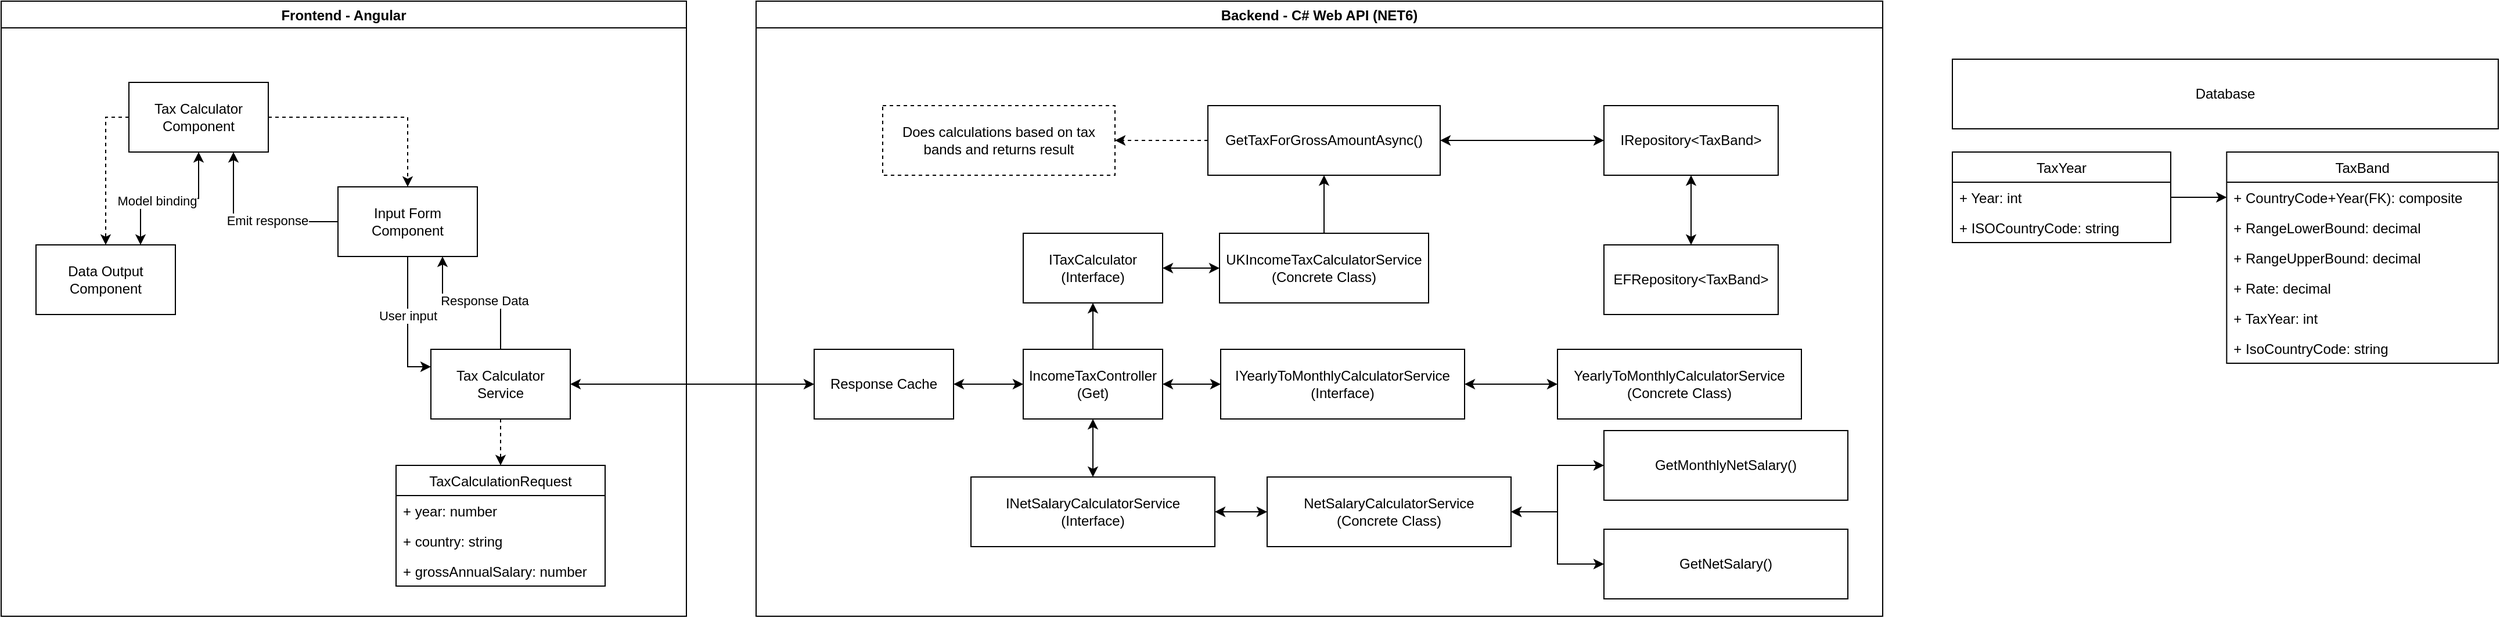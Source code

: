 <mxfile version="20.2.3" type="device"><diagram id="K4z5mJNaWpILGa3ro4GA" name="Page-1"><mxGraphModel dx="1808" dy="520" grid="1" gridSize="10" guides="1" tooltips="1" connect="1" arrows="1" fold="1" page="1" pageScale="1" pageWidth="827" pageHeight="1169" math="0" shadow="0"><root><mxCell id="0"/><mxCell id="1" parent="0"/><mxCell id="ap4IKsisIt1575afxqU_-61" value="Frontend - Angular" style="swimlane;" parent="1" vertex="1"><mxGeometry x="-90" y="70" width="590" height="530" as="geometry"><mxRectangle x="40" y="120" width="130" height="23" as="alternateBounds"/></mxGeometry></mxCell><mxCell id="xI_J_QUziITILxbERII8-16" style="edgeStyle=orthogonalEdgeStyle;rounded=0;orthogonalLoop=1;jettySize=auto;html=1;entryX=0.75;entryY=1;entryDx=0;entryDy=0;startArrow=none;startFill=0;" edge="1" parent="ap4IKsisIt1575afxqU_-61" source="ap4IKsisIt1575afxqU_-3" target="xI_J_QUziITILxbERII8-1"><mxGeometry relative="1" as="geometry"/></mxCell><mxCell id="xI_J_QUziITILxbERII8-17" value="Response Data" style="edgeLabel;html=1;align=center;verticalAlign=middle;resizable=0;points=[];" vertex="1" connectable="0" parent="xI_J_QUziITILxbERII8-16"><mxGeometry x="-0.164" y="-2" relative="1" as="geometry"><mxPoint as="offset"/></mxGeometry></mxCell><mxCell id="ap4IKsisIt1575afxqU_-3" value="Tax Calculator&lt;br&gt;Service" style="rounded=0;whiteSpace=wrap;html=1;" parent="ap4IKsisIt1575afxqU_-61" vertex="1"><mxGeometry x="370" y="300" width="120" height="60" as="geometry"/></mxCell><mxCell id="xI_J_QUziITILxbERII8-4" style="edgeStyle=orthogonalEdgeStyle;rounded=0;orthogonalLoop=1;jettySize=auto;html=1;entryX=0.5;entryY=0;entryDx=0;entryDy=0;dashed=1;" edge="1" parent="ap4IKsisIt1575afxqU_-61" source="ap4IKsisIt1575afxqU_-2" target="xI_J_QUziITILxbERII8-1"><mxGeometry relative="1" as="geometry"><Array as="points"><mxPoint x="350" y="100"/></Array></mxGeometry></mxCell><mxCell id="xI_J_QUziITILxbERII8-5" style="edgeStyle=orthogonalEdgeStyle;rounded=0;orthogonalLoop=1;jettySize=auto;html=1;entryX=0.5;entryY=0;entryDx=0;entryDy=0;dashed=1;" edge="1" parent="ap4IKsisIt1575afxqU_-61" source="ap4IKsisIt1575afxqU_-2" target="xI_J_QUziITILxbERII8-2"><mxGeometry relative="1" as="geometry"><Array as="points"><mxPoint x="90" y="100"/></Array></mxGeometry></mxCell><mxCell id="xI_J_QUziITILxbERII8-19" style="edgeStyle=orthogonalEdgeStyle;rounded=0;orthogonalLoop=1;jettySize=auto;html=1;entryX=0.75;entryY=0;entryDx=0;entryDy=0;startArrow=classic;startFill=1;endArrow=classic;endFill=1;" edge="1" parent="ap4IKsisIt1575afxqU_-61" source="ap4IKsisIt1575afxqU_-2" target="xI_J_QUziITILxbERII8-2"><mxGeometry relative="1" as="geometry"/></mxCell><mxCell id="xI_J_QUziITILxbERII8-21" value="Model binding" style="edgeLabel;html=1;align=center;verticalAlign=middle;resizable=0;points=[];" vertex="1" connectable="0" parent="xI_J_QUziITILxbERII8-19"><mxGeometry x="0.171" y="2" relative="1" as="geometry"><mxPoint as="offset"/></mxGeometry></mxCell><mxCell id="ap4IKsisIt1575afxqU_-2" value="Tax Calculator Component" style="rounded=0;whiteSpace=wrap;html=1;" parent="ap4IKsisIt1575afxqU_-61" vertex="1"><mxGeometry x="110" y="70" width="120" height="60" as="geometry"/></mxCell><mxCell id="ap4IKsisIt1575afxqU_-44" value="TaxCalculationRequest" style="swimlane;fontStyle=0;childLayout=stackLayout;horizontal=1;startSize=26;fillColor=none;horizontalStack=0;resizeParent=1;resizeParentMax=0;resizeLast=0;collapsible=1;marginBottom=0;" parent="ap4IKsisIt1575afxqU_-61" vertex="1"><mxGeometry x="340" y="400" width="180" height="104" as="geometry"/></mxCell><mxCell id="ap4IKsisIt1575afxqU_-45" value="+ year: number" style="text;strokeColor=none;fillColor=none;align=left;verticalAlign=top;spacingLeft=4;spacingRight=4;overflow=hidden;rotatable=0;points=[[0,0.5],[1,0.5]];portConstraint=eastwest;" parent="ap4IKsisIt1575afxqU_-44" vertex="1"><mxGeometry y="26" width="180" height="26" as="geometry"/></mxCell><mxCell id="ap4IKsisIt1575afxqU_-46" value="+ country: string" style="text;strokeColor=none;fillColor=none;align=left;verticalAlign=top;spacingLeft=4;spacingRight=4;overflow=hidden;rotatable=0;points=[[0,0.5],[1,0.5]];portConstraint=eastwest;" parent="ap4IKsisIt1575afxqU_-44" vertex="1"><mxGeometry y="52" width="180" height="26" as="geometry"/></mxCell><mxCell id="ap4IKsisIt1575afxqU_-47" value="+ grossAnnualSalary: number" style="text;strokeColor=none;fillColor=none;align=left;verticalAlign=top;spacingLeft=4;spacingRight=4;overflow=hidden;rotatable=0;points=[[0,0.5],[1,0.5]];portConstraint=eastwest;" parent="ap4IKsisIt1575afxqU_-44" vertex="1"><mxGeometry y="78" width="180" height="26" as="geometry"/></mxCell><mxCell id="ap4IKsisIt1575afxqU_-48" style="edgeStyle=orthogonalEdgeStyle;rounded=0;orthogonalLoop=1;jettySize=auto;html=1;dashed=1;exitX=0.5;exitY=1;exitDx=0;exitDy=0;" parent="ap4IKsisIt1575afxqU_-61" source="ap4IKsisIt1575afxqU_-3" target="ap4IKsisIt1575afxqU_-44" edge="1"><mxGeometry relative="1" as="geometry"><mxPoint x="260" y="360" as="sourcePoint"/></mxGeometry></mxCell><mxCell id="xI_J_QUziITILxbERII8-2" value="Data Output Component" style="rounded=0;whiteSpace=wrap;html=1;" vertex="1" parent="ap4IKsisIt1575afxqU_-61"><mxGeometry x="30" y="210" width="120" height="60" as="geometry"/></mxCell><mxCell id="xI_J_QUziITILxbERII8-6" style="edgeStyle=orthogonalEdgeStyle;rounded=0;orthogonalLoop=1;jettySize=auto;html=1;entryX=0;entryY=0.25;entryDx=0;entryDy=0;" edge="1" parent="ap4IKsisIt1575afxqU_-61" source="xI_J_QUziITILxbERII8-1" target="ap4IKsisIt1575afxqU_-3"><mxGeometry relative="1" as="geometry"><mxPoint x="330" y="320" as="targetPoint"/><Array as="points"><mxPoint x="350" y="315"/></Array></mxGeometry></mxCell><mxCell id="xI_J_QUziITILxbERII8-10" value="User input" style="edgeLabel;html=1;align=center;verticalAlign=middle;resizable=0;points=[];" vertex="1" connectable="0" parent="xI_J_QUziITILxbERII8-6"><mxGeometry x="-0.241" relative="1" as="geometry"><mxPoint y="7" as="offset"/></mxGeometry></mxCell><mxCell id="xI_J_QUziITILxbERII8-18" style="edgeStyle=orthogonalEdgeStyle;rounded=0;orthogonalLoop=1;jettySize=auto;html=1;exitX=0;exitY=0.5;exitDx=0;exitDy=0;entryX=0.75;entryY=1;entryDx=0;entryDy=0;startArrow=none;startFill=0;endArrow=classic;endFill=1;" edge="1" parent="ap4IKsisIt1575afxqU_-61" source="xI_J_QUziITILxbERII8-1" target="ap4IKsisIt1575afxqU_-2"><mxGeometry relative="1" as="geometry"><Array as="points"><mxPoint x="200" y="190"/></Array></mxGeometry></mxCell><mxCell id="xI_J_QUziITILxbERII8-20" value="Emit response" style="edgeLabel;html=1;align=center;verticalAlign=middle;resizable=0;points=[];" vertex="1" connectable="0" parent="xI_J_QUziITILxbERII8-18"><mxGeometry x="-0.189" y="-1" relative="1" as="geometry"><mxPoint as="offset"/></mxGeometry></mxCell><mxCell id="xI_J_QUziITILxbERII8-1" value="Input Form Component" style="rounded=0;whiteSpace=wrap;html=1;" vertex="1" parent="ap4IKsisIt1575afxqU_-61"><mxGeometry x="290" y="160" width="120" height="60" as="geometry"/></mxCell><mxCell id="ap4IKsisIt1575afxqU_-62" value="Backend - C# Web API (NET6)" style="swimlane;" parent="1" vertex="1"><mxGeometry x="560" y="70" width="970" height="530" as="geometry"><mxRectangle x="550" y="120" width="200" height="23" as="alternateBounds"/></mxGeometry></mxCell><mxCell id="ap4IKsisIt1575afxqU_-35" value="ITaxCalculator&lt;br&gt;(Interface)" style="rounded=0;whiteSpace=wrap;html=1;" parent="ap4IKsisIt1575afxqU_-62" vertex="1"><mxGeometry x="230" y="200" width="120" height="60" as="geometry"/></mxCell><mxCell id="xI_J_QUziITILxbERII8-26" style="edgeStyle=orthogonalEdgeStyle;rounded=0;orthogonalLoop=1;jettySize=auto;html=1;entryX=0.5;entryY=0;entryDx=0;entryDy=0;startArrow=classic;startFill=1;endArrow=classic;endFill=1;" edge="1" parent="ap4IKsisIt1575afxqU_-62" source="ap4IKsisIt1575afxqU_-39" target="ap4IKsisIt1575afxqU_-50"><mxGeometry relative="1" as="geometry"/></mxCell><mxCell id="ap4IKsisIt1575afxqU_-39" value="IRepository&amp;lt;TaxBand&amp;gt;" style="rounded=0;whiteSpace=wrap;html=1;" parent="ap4IKsisIt1575afxqU_-62" vertex="1"><mxGeometry x="730" y="90" width="150" height="60" as="geometry"/></mxCell><mxCell id="ap4IKsisIt1575afxqU_-50" value="EFRepository&amp;lt;TaxBand&amp;gt;" style="rounded=0;whiteSpace=wrap;html=1;" parent="ap4IKsisIt1575afxqU_-62" vertex="1"><mxGeometry x="730" y="210" width="150" height="60" as="geometry"/></mxCell><mxCell id="ap4IKsisIt1575afxqU_-17" value="UKIncomeTaxCalculatorService&lt;br&gt;(Concrete Class)" style="rounded=0;whiteSpace=wrap;html=1;" parent="ap4IKsisIt1575afxqU_-62" vertex="1"><mxGeometry x="399" y="200" width="180" height="60" as="geometry"/></mxCell><mxCell id="xI_J_QUziITILxbERII8-25" style="edgeStyle=orthogonalEdgeStyle;rounded=0;orthogonalLoop=1;jettySize=auto;html=1;entryX=0;entryY=0.5;entryDx=0;entryDy=0;startArrow=classic;startFill=1;endArrow=classic;endFill=1;" edge="1" parent="ap4IKsisIt1575afxqU_-62" source="ap4IKsisIt1575afxqU_-31" target="ap4IKsisIt1575afxqU_-39"><mxGeometry relative="1" as="geometry"/></mxCell><mxCell id="xI_J_QUziITILxbERII8-33" value="" style="edgeStyle=orthogonalEdgeStyle;rounded=0;orthogonalLoop=1;jettySize=auto;html=1;startArrow=none;startFill=0;endArrow=classic;endFill=1;dashed=1;" edge="1" parent="ap4IKsisIt1575afxqU_-62" source="ap4IKsisIt1575afxqU_-31" target="xI_J_QUziITILxbERII8-32"><mxGeometry relative="1" as="geometry"/></mxCell><mxCell id="ap4IKsisIt1575afxqU_-31" value="GetTaxForGrossAmountAsync()" style="rounded=0;whiteSpace=wrap;html=1;" parent="ap4IKsisIt1575afxqU_-62" vertex="1"><mxGeometry x="389" y="90" width="200" height="60" as="geometry"/></mxCell><mxCell id="xI_J_QUziITILxbERII8-24" value="" style="edgeStyle=orthogonalEdgeStyle;rounded=0;orthogonalLoop=1;jettySize=auto;html=1;startArrow=classic;startFill=1;endArrow=classic;endFill=1;" edge="1" parent="ap4IKsisIt1575afxqU_-62" source="ap4IKsisIt1575afxqU_-11" target="xI_J_QUziITILxbERII8-23"><mxGeometry relative="1" as="geometry"/></mxCell><mxCell id="xI_J_QUziITILxbERII8-29" style="edgeStyle=orthogonalEdgeStyle;rounded=0;orthogonalLoop=1;jettySize=auto;html=1;entryX=0.5;entryY=0;entryDx=0;entryDy=0;startArrow=classic;startFill=1;endArrow=classic;endFill=1;" edge="1" parent="ap4IKsisIt1575afxqU_-62" source="ap4IKsisIt1575afxqU_-11" target="xI_J_QUziITILxbERII8-28"><mxGeometry relative="1" as="geometry"/></mxCell><mxCell id="ap4IKsisIt1575afxqU_-11" value="IncomeTaxController&lt;br&gt;(Get)" style="rounded=0;whiteSpace=wrap;html=1;" parent="ap4IKsisIt1575afxqU_-62" vertex="1"><mxGeometry x="230" y="300" width="120" height="60" as="geometry"/></mxCell><mxCell id="ap4IKsisIt1575afxqU_-37" style="edgeStyle=orthogonalEdgeStyle;rounded=0;orthogonalLoop=1;jettySize=auto;html=1;entryX=0;entryY=0.5;entryDx=0;entryDy=0;startArrow=classic;startFill=1;" parent="ap4IKsisIt1575afxqU_-62" source="ap4IKsisIt1575afxqU_-35" target="ap4IKsisIt1575afxqU_-17" edge="1"><mxGeometry relative="1" as="geometry"><mxPoint x="370" y="110" as="targetPoint"/></mxGeometry></mxCell><mxCell id="ap4IKsisIt1575afxqU_-32" value="" style="edgeStyle=orthogonalEdgeStyle;rounded=0;orthogonalLoop=1;jettySize=auto;html=1;" parent="ap4IKsisIt1575afxqU_-62" source="ap4IKsisIt1575afxqU_-17" target="ap4IKsisIt1575afxqU_-31" edge="1"><mxGeometry relative="1" as="geometry"/></mxCell><mxCell id="ap4IKsisIt1575afxqU_-36" value="" style="edgeStyle=orthogonalEdgeStyle;rounded=0;orthogonalLoop=1;jettySize=auto;html=1;" parent="ap4IKsisIt1575afxqU_-62" source="ap4IKsisIt1575afxqU_-11" target="ap4IKsisIt1575afxqU_-35" edge="1"><mxGeometry relative="1" as="geometry"/></mxCell><mxCell id="xI_J_QUziITILxbERII8-14" style="edgeStyle=orthogonalEdgeStyle;rounded=0;orthogonalLoop=1;jettySize=auto;html=1;entryX=0;entryY=0.5;entryDx=0;entryDy=0;startArrow=classic;startFill=1;" edge="1" parent="ap4IKsisIt1575afxqU_-62" source="xI_J_QUziITILxbERII8-12" target="ap4IKsisIt1575afxqU_-11"><mxGeometry relative="1" as="geometry"/></mxCell><mxCell id="xI_J_QUziITILxbERII8-12" value="Response Cache" style="rounded=0;whiteSpace=wrap;html=1;" vertex="1" parent="ap4IKsisIt1575afxqU_-62"><mxGeometry x="50" y="300" width="120" height="60" as="geometry"/></mxCell><mxCell id="xI_J_QUziITILxbERII8-31" value="" style="edgeStyle=orthogonalEdgeStyle;rounded=0;orthogonalLoop=1;jettySize=auto;html=1;startArrow=classic;startFill=1;endArrow=classic;endFill=1;" edge="1" parent="ap4IKsisIt1575afxqU_-62" source="xI_J_QUziITILxbERII8-23" target="xI_J_QUziITILxbERII8-30"><mxGeometry relative="1" as="geometry"/></mxCell><mxCell id="xI_J_QUziITILxbERII8-23" value="IYearlyToMonthlyCalculatorService&lt;br&gt;(Interface)" style="rounded=0;whiteSpace=wrap;html=1;" vertex="1" parent="ap4IKsisIt1575afxqU_-62"><mxGeometry x="400" y="300" width="210" height="60" as="geometry"/></mxCell><mxCell id="xI_J_QUziITILxbERII8-36" value="" style="edgeStyle=orthogonalEdgeStyle;rounded=0;orthogonalLoop=1;jettySize=auto;html=1;startArrow=classic;startFill=1;endArrow=classic;endFill=1;" edge="1" parent="ap4IKsisIt1575afxqU_-62" source="xI_J_QUziITILxbERII8-28" target="xI_J_QUziITILxbERII8-35"><mxGeometry relative="1" as="geometry"/></mxCell><mxCell id="xI_J_QUziITILxbERII8-28" value="INetSalaryCalculatorService&lt;br&gt;(Interface)" style="rounded=0;whiteSpace=wrap;html=1;" vertex="1" parent="ap4IKsisIt1575afxqU_-62"><mxGeometry x="185" y="410" width="210" height="60" as="geometry"/></mxCell><mxCell id="xI_J_QUziITILxbERII8-30" value="YearlyToMonthlyCalculatorService&lt;br&gt;(Concrete Class)" style="rounded=0;whiteSpace=wrap;html=1;" vertex="1" parent="ap4IKsisIt1575afxqU_-62"><mxGeometry x="690" y="300" width="210" height="60" as="geometry"/></mxCell><mxCell id="xI_J_QUziITILxbERII8-32" value="Does calculations based on tax bands and returns result" style="rounded=0;whiteSpace=wrap;html=1;dashed=1;" vertex="1" parent="ap4IKsisIt1575afxqU_-62"><mxGeometry x="109" y="90" width="200" height="60" as="geometry"/></mxCell><mxCell id="xI_J_QUziITILxbERII8-35" value="NetSalaryCalculatorService&lt;br&gt;(Concrete Class)" style="rounded=0;whiteSpace=wrap;html=1;" vertex="1" parent="ap4IKsisIt1575afxqU_-62"><mxGeometry x="440" y="410" width="210" height="60" as="geometry"/></mxCell><mxCell id="xI_J_QUziITILxbERII8-37" value="GetMonthlyNetSalary()" style="rounded=0;whiteSpace=wrap;html=1;" vertex="1" parent="ap4IKsisIt1575afxqU_-62"><mxGeometry x="730" y="370" width="210" height="60" as="geometry"/></mxCell><mxCell id="xI_J_QUziITILxbERII8-38" value="" style="edgeStyle=orthogonalEdgeStyle;rounded=0;orthogonalLoop=1;jettySize=auto;html=1;startArrow=classic;startFill=1;endArrow=classic;endFill=1;" edge="1" parent="ap4IKsisIt1575afxqU_-62" source="xI_J_QUziITILxbERII8-35" target="xI_J_QUziITILxbERII8-37"><mxGeometry relative="1" as="geometry"/></mxCell><mxCell id="xI_J_QUziITILxbERII8-39" value="GetNetSalary()" style="rounded=0;whiteSpace=wrap;html=1;" vertex="1" parent="ap4IKsisIt1575afxqU_-62"><mxGeometry x="730" y="455" width="210" height="60" as="geometry"/></mxCell><mxCell id="xI_J_QUziITILxbERII8-40" value="" style="edgeStyle=orthogonalEdgeStyle;rounded=0;orthogonalLoop=1;jettySize=auto;html=1;startArrow=classic;startFill=1;endArrow=classic;endFill=1;" edge="1" parent="ap4IKsisIt1575afxqU_-62" source="xI_J_QUziITILxbERII8-35" target="xI_J_QUziITILxbERII8-39"><mxGeometry relative="1" as="geometry"/></mxCell><mxCell id="xI_J_QUziITILxbERII8-13" style="edgeStyle=orthogonalEdgeStyle;rounded=0;orthogonalLoop=1;jettySize=auto;html=1;entryX=0;entryY=0.5;entryDx=0;entryDy=0;startArrow=classic;startFill=1;" edge="1" parent="1" source="ap4IKsisIt1575afxqU_-3" target="xI_J_QUziITILxbERII8-12"><mxGeometry relative="1" as="geometry"/></mxCell><mxCell id="ap4IKsisIt1575afxqU_-19" value="Database" style="rounded=0;whiteSpace=wrap;html=1;" parent="1" vertex="1"><mxGeometry x="1590" y="120" width="470" height="60" as="geometry"/></mxCell><mxCell id="ap4IKsisIt1575afxqU_-20" value="TaxYear" style="swimlane;fontStyle=0;childLayout=stackLayout;horizontal=1;startSize=26;fillColor=none;horizontalStack=0;resizeParent=1;resizeParentMax=0;resizeLast=0;collapsible=1;marginBottom=0;" parent="1" vertex="1"><mxGeometry x="1590" y="200" width="188" height="78" as="geometry"/></mxCell><mxCell id="ap4IKsisIt1575afxqU_-21" value="+ Year: int" style="text;strokeColor=none;fillColor=none;align=left;verticalAlign=top;spacingLeft=4;spacingRight=4;overflow=hidden;rotatable=0;points=[[0,0.5],[1,0.5]];portConstraint=eastwest;" parent="ap4IKsisIt1575afxqU_-20" vertex="1"><mxGeometry y="26" width="188" height="26" as="geometry"/></mxCell><mxCell id="xI_J_QUziITILxbERII8-41" value="+ ISOCountryCode: string" style="text;strokeColor=none;fillColor=none;align=left;verticalAlign=top;spacingLeft=4;spacingRight=4;overflow=hidden;rotatable=0;points=[[0,0.5],[1,0.5]];portConstraint=eastwest;" vertex="1" parent="ap4IKsisIt1575afxqU_-20"><mxGeometry y="52" width="188" height="26" as="geometry"/></mxCell><mxCell id="ap4IKsisIt1575afxqU_-24" value="TaxBand" style="swimlane;fontStyle=0;childLayout=stackLayout;horizontal=1;startSize=26;fillColor=none;horizontalStack=0;resizeParent=1;resizeParentMax=0;resizeLast=0;collapsible=1;marginBottom=0;" parent="1" vertex="1"><mxGeometry x="1826.175" y="200" width="233.825" height="182" as="geometry"/></mxCell><mxCell id="ap4IKsisIt1575afxqU_-25" value="+ CountryCode+Year(FK): composite" style="text;strokeColor=none;fillColor=none;align=left;verticalAlign=top;spacingLeft=4;spacingRight=4;overflow=hidden;rotatable=0;points=[[0,0.5],[1,0.5]];portConstraint=eastwest;" parent="ap4IKsisIt1575afxqU_-24" vertex="1"><mxGeometry y="26" width="233.825" height="26" as="geometry"/></mxCell><mxCell id="ap4IKsisIt1575afxqU_-26" value="+ RangeLowerBound: decimal" style="text;strokeColor=none;fillColor=none;align=left;verticalAlign=top;spacingLeft=4;spacingRight=4;overflow=hidden;rotatable=0;points=[[0,0.5],[1,0.5]];portConstraint=eastwest;" parent="ap4IKsisIt1575afxqU_-24" vertex="1"><mxGeometry y="52" width="233.825" height="26" as="geometry"/></mxCell><mxCell id="ap4IKsisIt1575afxqU_-27" value="+ RangeUpperBound: decimal" style="text;strokeColor=none;fillColor=none;align=left;verticalAlign=top;spacingLeft=4;spacingRight=4;overflow=hidden;rotatable=0;points=[[0,0.5],[1,0.5]];portConstraint=eastwest;" parent="ap4IKsisIt1575afxqU_-24" vertex="1"><mxGeometry y="78" width="233.825" height="26" as="geometry"/></mxCell><mxCell id="ap4IKsisIt1575afxqU_-29" value="+ Rate: decimal" style="text;strokeColor=none;fillColor=none;align=left;verticalAlign=top;spacingLeft=4;spacingRight=4;overflow=hidden;rotatable=0;points=[[0,0.5],[1,0.5]];portConstraint=eastwest;" parent="ap4IKsisIt1575afxqU_-24" vertex="1"><mxGeometry y="104" width="233.825" height="26" as="geometry"/></mxCell><mxCell id="xI_J_QUziITILxbERII8-43" value="+ TaxYear: int" style="text;strokeColor=none;fillColor=none;align=left;verticalAlign=top;spacingLeft=4;spacingRight=4;overflow=hidden;rotatable=0;points=[[0,0.5],[1,0.5]];portConstraint=eastwest;" vertex="1" parent="ap4IKsisIt1575afxqU_-24"><mxGeometry y="130" width="233.825" height="26" as="geometry"/></mxCell><mxCell id="xI_J_QUziITILxbERII8-44" value="+ IsoCountryCode: string" style="text;strokeColor=none;fillColor=none;align=left;verticalAlign=top;spacingLeft=4;spacingRight=4;overflow=hidden;rotatable=0;points=[[0,0.5],[1,0.5]];portConstraint=eastwest;" vertex="1" parent="ap4IKsisIt1575afxqU_-24"><mxGeometry y="156" width="233.825" height="26" as="geometry"/></mxCell><mxCell id="ap4IKsisIt1575afxqU_-28" style="edgeStyle=orthogonalEdgeStyle;rounded=0;orthogonalLoop=1;jettySize=auto;html=1;entryX=0;entryY=0.5;entryDx=0;entryDy=0;" parent="1" source="ap4IKsisIt1575afxqU_-21" target="ap4IKsisIt1575afxqU_-25" edge="1"><mxGeometry relative="1" as="geometry"/></mxCell></root></mxGraphModel></diagram></mxfile>